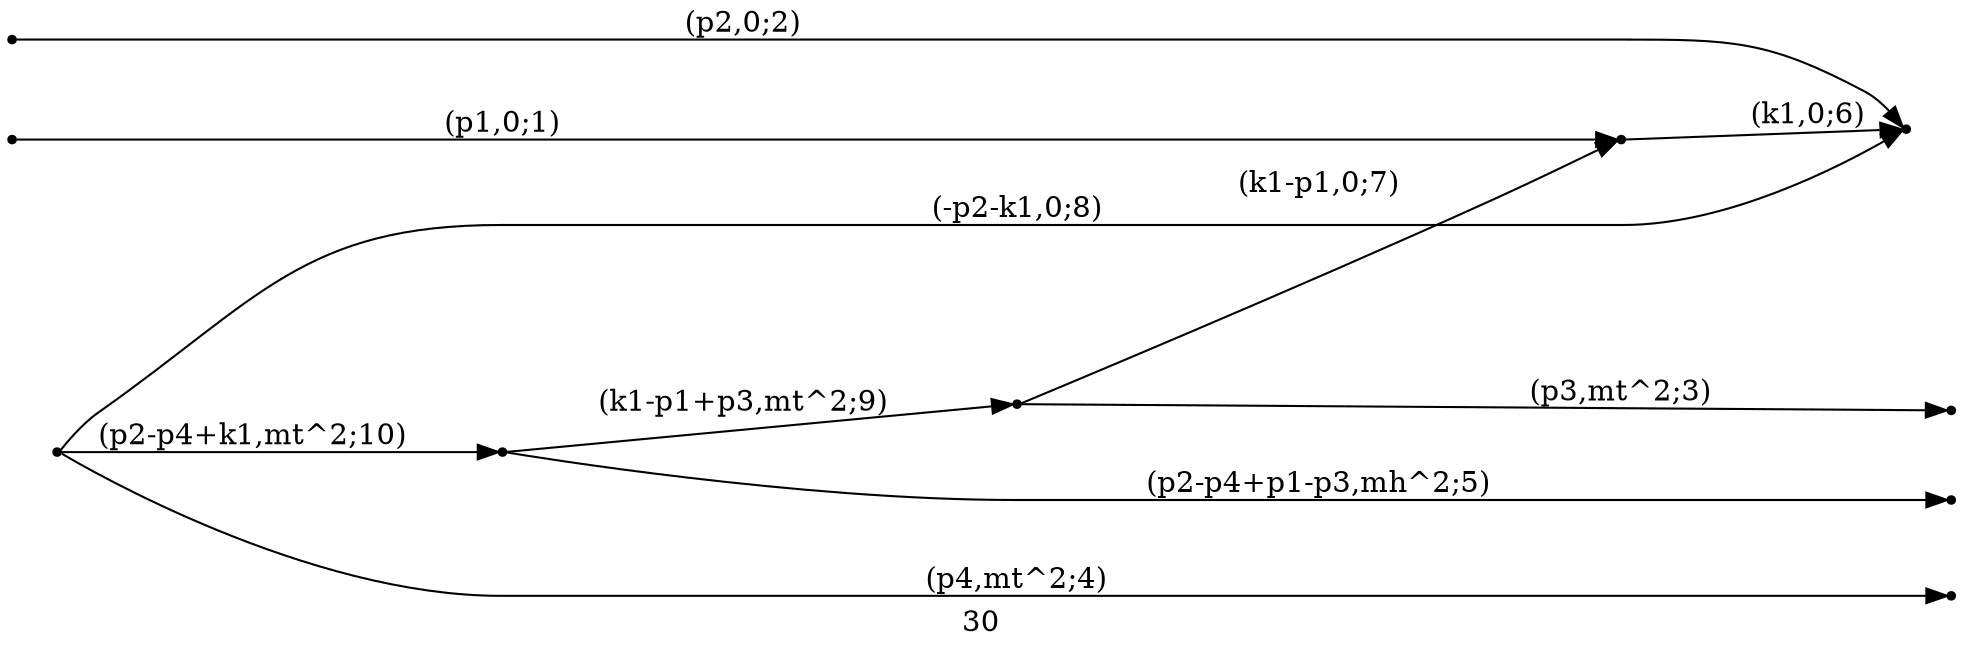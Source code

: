 digraph 30 {
  label="30";
  rankdir="LR";
  subgraph edges {
    -1 -> 1 [label="(p1,0;1)"];
    -2 -> 2 [label="(p2,0;2)"];
    3 -> -3 [label="(p3,mt^2;3)"];
    4 -> -4 [label="(p4,mt^2;4)"];
    5 -> -5 [label="(p2-p4+p1-p3,mh^2;5)"];
    1 -> 2 [label="(k1,0;6)"];
    3 -> 1 [label="(k1-p1,0;7)"];
    4 -> 2 [label="(-p2-k1,0;8)"];
    5 -> 3 [label="(k1-p1+p3,mt^2;9)"];
    4 -> 5 [label="(p2-p4+k1,mt^2;10)"];
  }
  subgraph incoming { rank="source"; -1; -2; }
  subgraph outgoing { rank="sink"; -3; -4; -5; }
-5 [shape=point];
-4 [shape=point];
-3 [shape=point];
-2 [shape=point];
-1 [shape=point];
1 [shape=point];
2 [shape=point];
3 [shape=point];
4 [shape=point];
5 [shape=point];
}

